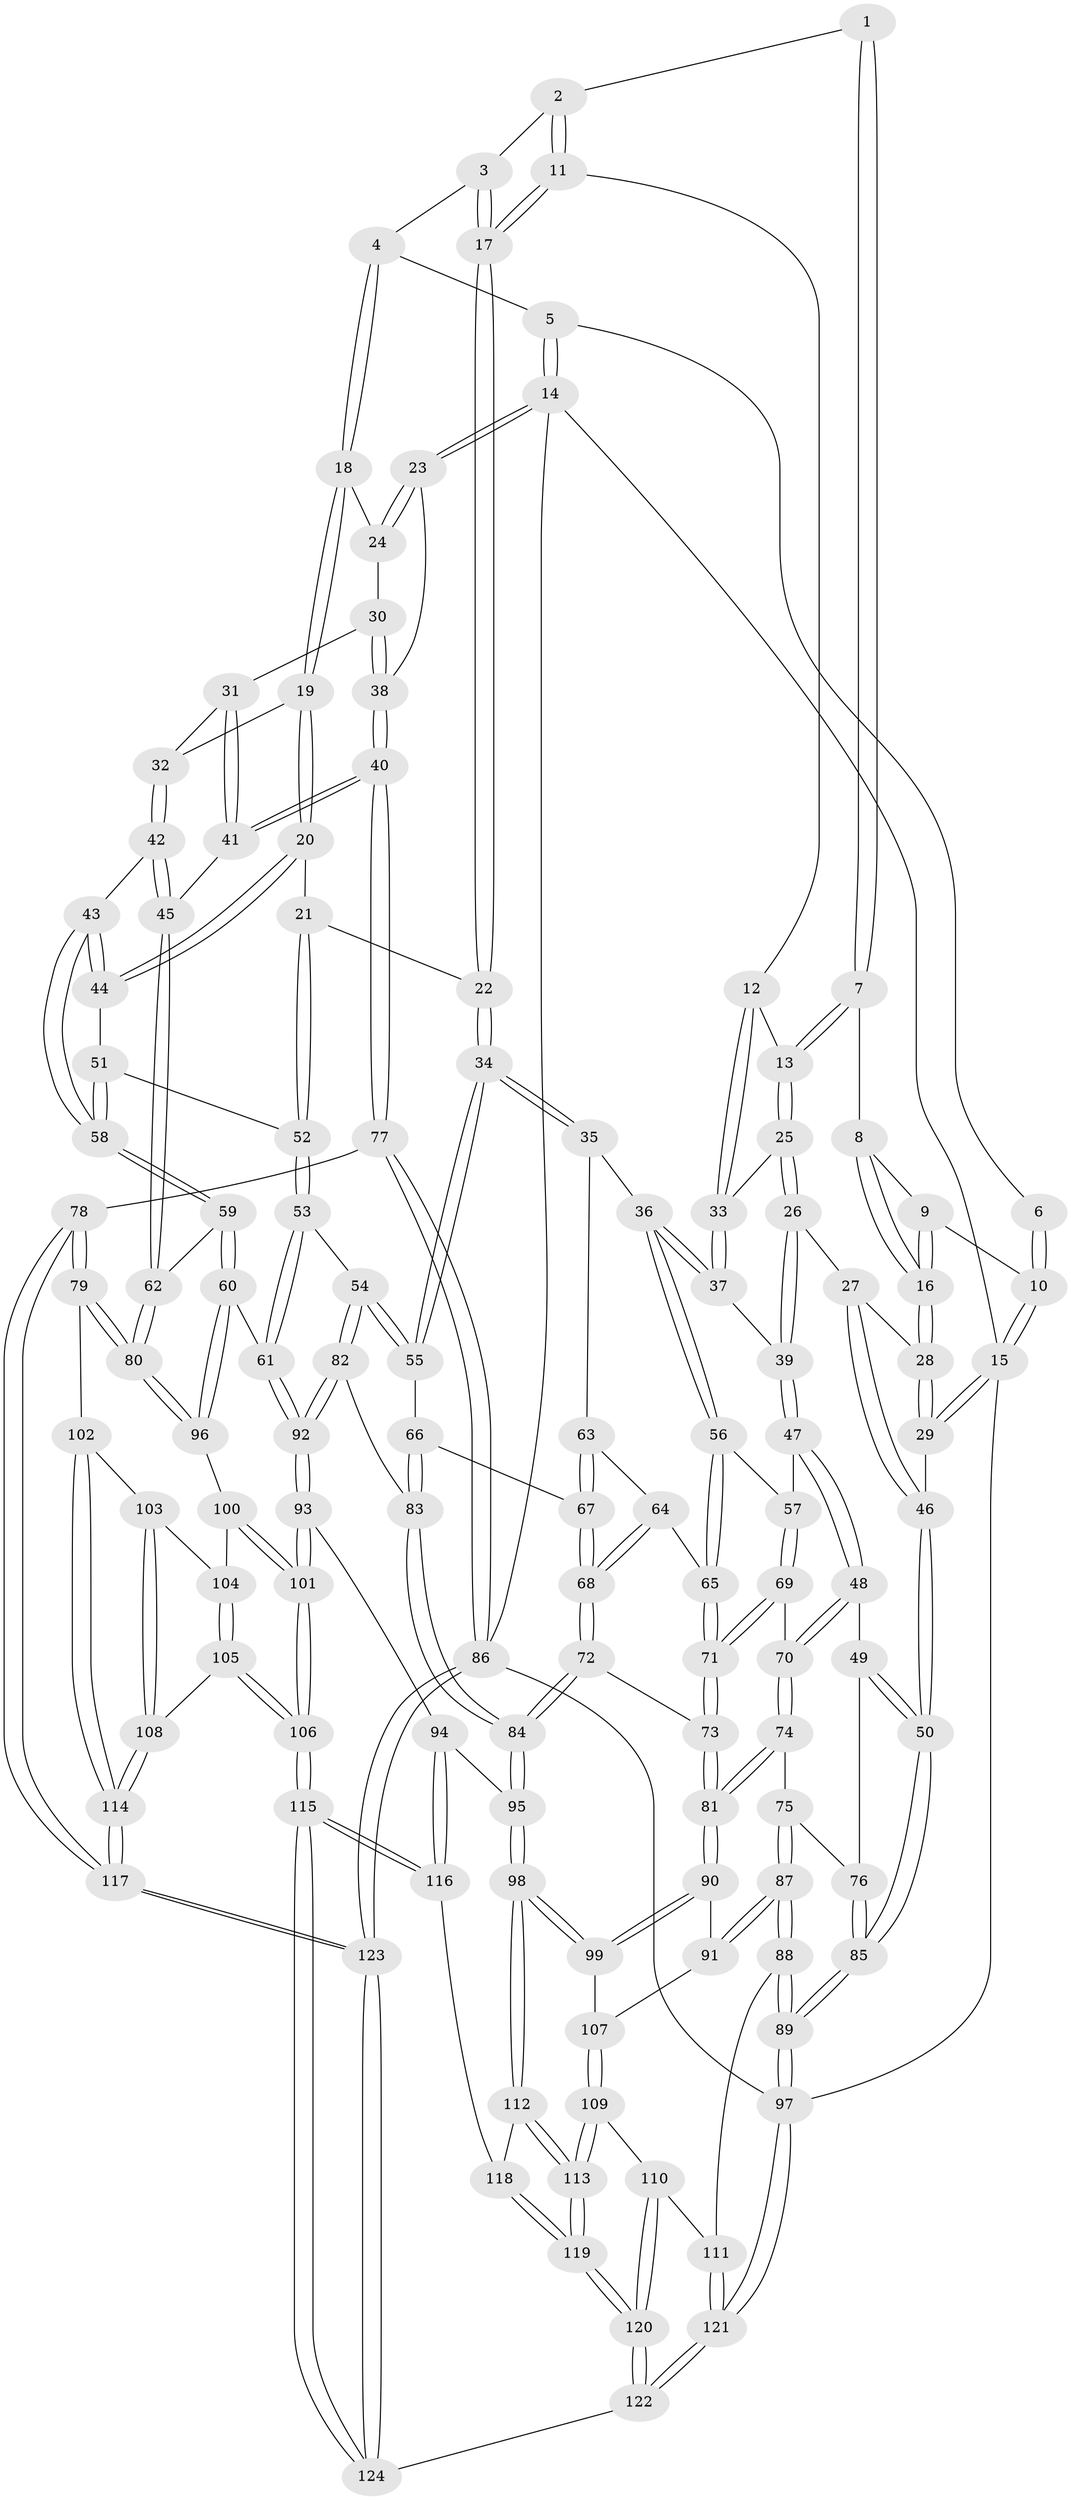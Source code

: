 // coarse degree distribution, {4: 0.36363636363636365, 3: 0.12987012987012986, 5: 0.38961038961038963, 6: 0.11688311688311688}
// Generated by graph-tools (version 1.1) at 2025/52/02/27/25 19:52:40]
// undirected, 124 vertices, 307 edges
graph export_dot {
graph [start="1"]
  node [color=gray90,style=filled];
  1 [pos="+0.28736396417550836+0"];
  2 [pos="+0.3889537086028272+0.06945936658840515"];
  3 [pos="+0.6053183310987238+0.0009860974609615168"];
  4 [pos="+0.6979524834144961+0"];
  5 [pos="+0.7039472183838447+0"];
  6 [pos="+0.28403114856979883+0"];
  7 [pos="+0.23536613747615598+0.09016006106849782"];
  8 [pos="+0.19991595544944765+0.09814191105266445"];
  9 [pos="+0+0"];
  10 [pos="+0+0"];
  11 [pos="+0.39406898620030245+0.14959222624292118"];
  12 [pos="+0.33055877646774273+0.15937089391141285"];
  13 [pos="+0.24070122665243368+0.09935790793764714"];
  14 [pos="+1+0"];
  15 [pos="+0+0"];
  16 [pos="+0.09772404177138382+0.15190978797157742"];
  17 [pos="+0.5013901969481219+0.21702389398467598"];
  18 [pos="+0.760939247769551+0.05413284611970247"];
  19 [pos="+0.7687789241957066+0.21325575096952012"];
  20 [pos="+0.701341435581086+0.26649002608923045"];
  21 [pos="+0.5845161661698107+0.2751949674027556"];
  22 [pos="+0.5060498254589776+0.24536525813191737"];
  23 [pos="+1+0"];
  24 [pos="+0.9394744851073341+0.13463927211037696"];
  25 [pos="+0.22339358798343106+0.20371822436210382"];
  26 [pos="+0.15185970346174427+0.2766707605521569"];
  27 [pos="+0.13223477674532366+0.26091894449173614"];
  28 [pos="+0.09026003110784686+0.17653833343866998"];
  29 [pos="+0+0.24610958620637166"];
  30 [pos="+0.9229951219242125+0.200243412825631"];
  31 [pos="+0.8219187706433435+0.2462037172811804"];
  32 [pos="+0.8191132297666592+0.24612870599191639"];
  33 [pos="+0.3031515256513797+0.23009694216861554"];
  34 [pos="+0.4141519011713359+0.3624963262464176"];
  35 [pos="+0.39858348234612717+0.3628345962484794"];
  36 [pos="+0.37385672778705886+0.3512565125362101"];
  37 [pos="+0.3166326756406606+0.3143428993712551"];
  38 [pos="+1+0.3633630841742804"];
  39 [pos="+0.16954031860261717+0.31394557287069946"];
  40 [pos="+1+0.370154634087327"];
  41 [pos="+1+0.3831347255253173"];
  42 [pos="+0.8396127395111336+0.4079272042320068"];
  43 [pos="+0.8328677607742139+0.4095558860107732"];
  44 [pos="+0.71708568549331+0.36950145910748555"];
  45 [pos="+0.924881290922202+0.4485858133496703"];
  46 [pos="+0+0.39859393315004454"];
  47 [pos="+0.1407655725821285+0.4111024360516775"];
  48 [pos="+0.019542468510862464+0.4527750516208675"];
  49 [pos="+0.011657510079602125+0.4523594195520757"];
  50 [pos="+0+0.40564532359307004"];
  51 [pos="+0.6975438796951152+0.3991775071835866"];
  52 [pos="+0.6128829837988968+0.3915543450892857"];
  53 [pos="+0.5534915596397713+0.5196225082047421"];
  54 [pos="+0.5510568394330565+0.5188731028997132"];
  55 [pos="+0.47503682154711596+0.4668309871065923"];
  56 [pos="+0.17409936694245745+0.4403330543360013"];
  57 [pos="+0.16560948205300594+0.43370314349355055"];
  58 [pos="+0.7015619004150263+0.5279874822850471"];
  59 [pos="+0.6895210009565524+0.5568938499172708"];
  60 [pos="+0.6578942515773192+0.5807136170383855"];
  61 [pos="+0.6269814727871434+0.5775788670872638"];
  62 [pos="+0.8763894796911882+0.5654996131460021"];
  63 [pos="+0.3322612728950873+0.4391980884800647"];
  64 [pos="+0.2301564078407766+0.46593599745572045"];
  65 [pos="+0.17837173105548965+0.4451853610251477"];
  66 [pos="+0.36687797469596034+0.5680213670682854"];
  67 [pos="+0.3119002508998587+0.5621804281448756"];
  68 [pos="+0.289651296559114+0.5724517424591162"];
  69 [pos="+0.12337155200750842+0.5571905846318438"];
  70 [pos="+0.09315988387099484+0.5580663391297288"];
  71 [pos="+0.18380767280598723+0.5684398363533751"];
  72 [pos="+0.249523796538542+0.6198453656486617"];
  73 [pos="+0.2258852008565739+0.62697828112818"];
  74 [pos="+0.08571137773378204+0.6044434965263649"];
  75 [pos="+0.07407993983022874+0.6108293375213412"];
  76 [pos="+0.037140016990035746+0.6137389719328025"];
  77 [pos="+1+0.735664456293332"];
  78 [pos="+1+0.7444050929032262"];
  79 [pos="+0.9673907125738109+0.7305811247310282"];
  80 [pos="+0.9272684140581037+0.6907245201796661"];
  81 [pos="+0.1863296133066629+0.6753367700203963"];
  82 [pos="+0.4378144718522663+0.6255525555239664"];
  83 [pos="+0.40608536855188776+0.6290857271131436"];
  84 [pos="+0.3662687821716641+0.7147800584615843"];
  85 [pos="+0+0.8093241474001396"];
  86 [pos="+1+1"];
  87 [pos="+0.05900279403468575+0.7879631929851623"];
  88 [pos="+0.03869784765600417+0.8045251615622265"];
  89 [pos="+0+0.8169429811436617"];
  90 [pos="+0.17796581904652126+0.7002811928386599"];
  91 [pos="+0.15467723637118033+0.7276100827421401"];
  92 [pos="+0.5244247863814882+0.7215004782435139"];
  93 [pos="+0.5111800739113734+0.7634889219994051"];
  94 [pos="+0.4575636196066228+0.7851861996061279"];
  95 [pos="+0.38314882394404437+0.7824856457367658"];
  96 [pos="+0.7113876608109992+0.6806584943871413"];
  97 [pos="+0+1"];
  98 [pos="+0.382303441181576+0.7832074383583656"];
  99 [pos="+0.32523894227082295+0.7846726219241624"];
  100 [pos="+0.710642716668039+0.6959428977863433"];
  101 [pos="+0.6317308203290769+0.8421875469764545"];
  102 [pos="+0.940467436074387+0.7524373228645375"];
  103 [pos="+0.8423579377197613+0.8004011144559994"];
  104 [pos="+0.7726499367339464+0.773756412132035"];
  105 [pos="+0.6866601656623824+0.8922515164981953"];
  106 [pos="+0.6541894558618192+0.8976585996011637"];
  107 [pos="+0.24371876379639587+0.8297406618338988"];
  108 [pos="+0.7868037848911921+0.8958688024921512"];
  109 [pos="+0.23085117740393513+0.8613494176197862"];
  110 [pos="+0.18510026631653667+0.8836247545416795"];
  111 [pos="+0.1267474167902704+0.8869992923159078"];
  112 [pos="+0.3766103870552471+0.8058559594467349"];
  113 [pos="+0.3154351267249194+0.9257430409245881"];
  114 [pos="+0.8631202897247481+0.973141878546928"];
  115 [pos="+0.5945460953592725+1"];
  116 [pos="+0.49156055612914895+0.9441985704441064"];
  117 [pos="+0.8913427524872292+1"];
  118 [pos="+0.4238663847236145+0.9359830866289166"];
  119 [pos="+0.3165144318322792+0.9909237586472454"];
  120 [pos="+0.30314472526535624+1"];
  121 [pos="+0.17277136218956515+1"];
  122 [pos="+0.2712771877208417+1"];
  123 [pos="+0.9583766310608383+1"];
  124 [pos="+0.5973248063946277+1"];
  1 -- 2;
  1 -- 7;
  1 -- 7;
  2 -- 3;
  2 -- 11;
  2 -- 11;
  3 -- 4;
  3 -- 17;
  3 -- 17;
  4 -- 5;
  4 -- 18;
  4 -- 18;
  5 -- 6;
  5 -- 14;
  5 -- 14;
  6 -- 10;
  6 -- 10;
  7 -- 8;
  7 -- 13;
  7 -- 13;
  8 -- 9;
  8 -- 16;
  8 -- 16;
  9 -- 10;
  9 -- 16;
  9 -- 16;
  10 -- 15;
  10 -- 15;
  11 -- 12;
  11 -- 17;
  11 -- 17;
  12 -- 13;
  12 -- 33;
  12 -- 33;
  13 -- 25;
  13 -- 25;
  14 -- 15;
  14 -- 23;
  14 -- 23;
  14 -- 86;
  15 -- 29;
  15 -- 29;
  15 -- 97;
  16 -- 28;
  16 -- 28;
  17 -- 22;
  17 -- 22;
  18 -- 19;
  18 -- 19;
  18 -- 24;
  19 -- 20;
  19 -- 20;
  19 -- 32;
  20 -- 21;
  20 -- 44;
  20 -- 44;
  21 -- 22;
  21 -- 52;
  21 -- 52;
  22 -- 34;
  22 -- 34;
  23 -- 24;
  23 -- 24;
  23 -- 38;
  24 -- 30;
  25 -- 26;
  25 -- 26;
  25 -- 33;
  26 -- 27;
  26 -- 39;
  26 -- 39;
  27 -- 28;
  27 -- 46;
  27 -- 46;
  28 -- 29;
  28 -- 29;
  29 -- 46;
  30 -- 31;
  30 -- 38;
  30 -- 38;
  31 -- 32;
  31 -- 41;
  31 -- 41;
  32 -- 42;
  32 -- 42;
  33 -- 37;
  33 -- 37;
  34 -- 35;
  34 -- 35;
  34 -- 55;
  34 -- 55;
  35 -- 36;
  35 -- 63;
  36 -- 37;
  36 -- 37;
  36 -- 56;
  36 -- 56;
  37 -- 39;
  38 -- 40;
  38 -- 40;
  39 -- 47;
  39 -- 47;
  40 -- 41;
  40 -- 41;
  40 -- 77;
  40 -- 77;
  41 -- 45;
  42 -- 43;
  42 -- 45;
  42 -- 45;
  43 -- 44;
  43 -- 44;
  43 -- 58;
  43 -- 58;
  44 -- 51;
  45 -- 62;
  45 -- 62;
  46 -- 50;
  46 -- 50;
  47 -- 48;
  47 -- 48;
  47 -- 57;
  48 -- 49;
  48 -- 70;
  48 -- 70;
  49 -- 50;
  49 -- 50;
  49 -- 76;
  50 -- 85;
  50 -- 85;
  51 -- 52;
  51 -- 58;
  51 -- 58;
  52 -- 53;
  52 -- 53;
  53 -- 54;
  53 -- 61;
  53 -- 61;
  54 -- 55;
  54 -- 55;
  54 -- 82;
  54 -- 82;
  55 -- 66;
  56 -- 57;
  56 -- 65;
  56 -- 65;
  57 -- 69;
  57 -- 69;
  58 -- 59;
  58 -- 59;
  59 -- 60;
  59 -- 60;
  59 -- 62;
  60 -- 61;
  60 -- 96;
  60 -- 96;
  61 -- 92;
  61 -- 92;
  62 -- 80;
  62 -- 80;
  63 -- 64;
  63 -- 67;
  63 -- 67;
  64 -- 65;
  64 -- 68;
  64 -- 68;
  65 -- 71;
  65 -- 71;
  66 -- 67;
  66 -- 83;
  66 -- 83;
  67 -- 68;
  67 -- 68;
  68 -- 72;
  68 -- 72;
  69 -- 70;
  69 -- 71;
  69 -- 71;
  70 -- 74;
  70 -- 74;
  71 -- 73;
  71 -- 73;
  72 -- 73;
  72 -- 84;
  72 -- 84;
  73 -- 81;
  73 -- 81;
  74 -- 75;
  74 -- 81;
  74 -- 81;
  75 -- 76;
  75 -- 87;
  75 -- 87;
  76 -- 85;
  76 -- 85;
  77 -- 78;
  77 -- 86;
  77 -- 86;
  78 -- 79;
  78 -- 79;
  78 -- 117;
  78 -- 117;
  79 -- 80;
  79 -- 80;
  79 -- 102;
  80 -- 96;
  80 -- 96;
  81 -- 90;
  81 -- 90;
  82 -- 83;
  82 -- 92;
  82 -- 92;
  83 -- 84;
  83 -- 84;
  84 -- 95;
  84 -- 95;
  85 -- 89;
  85 -- 89;
  86 -- 123;
  86 -- 123;
  86 -- 97;
  87 -- 88;
  87 -- 88;
  87 -- 91;
  87 -- 91;
  88 -- 89;
  88 -- 89;
  88 -- 111;
  89 -- 97;
  89 -- 97;
  90 -- 91;
  90 -- 99;
  90 -- 99;
  91 -- 107;
  92 -- 93;
  92 -- 93;
  93 -- 94;
  93 -- 101;
  93 -- 101;
  94 -- 95;
  94 -- 116;
  94 -- 116;
  95 -- 98;
  95 -- 98;
  96 -- 100;
  97 -- 121;
  97 -- 121;
  98 -- 99;
  98 -- 99;
  98 -- 112;
  98 -- 112;
  99 -- 107;
  100 -- 101;
  100 -- 101;
  100 -- 104;
  101 -- 106;
  101 -- 106;
  102 -- 103;
  102 -- 114;
  102 -- 114;
  103 -- 104;
  103 -- 108;
  103 -- 108;
  104 -- 105;
  104 -- 105;
  105 -- 106;
  105 -- 106;
  105 -- 108;
  106 -- 115;
  106 -- 115;
  107 -- 109;
  107 -- 109;
  108 -- 114;
  108 -- 114;
  109 -- 110;
  109 -- 113;
  109 -- 113;
  110 -- 111;
  110 -- 120;
  110 -- 120;
  111 -- 121;
  111 -- 121;
  112 -- 113;
  112 -- 113;
  112 -- 118;
  113 -- 119;
  113 -- 119;
  114 -- 117;
  114 -- 117;
  115 -- 116;
  115 -- 116;
  115 -- 124;
  115 -- 124;
  116 -- 118;
  117 -- 123;
  117 -- 123;
  118 -- 119;
  118 -- 119;
  119 -- 120;
  119 -- 120;
  120 -- 122;
  120 -- 122;
  121 -- 122;
  121 -- 122;
  122 -- 124;
  123 -- 124;
  123 -- 124;
}

